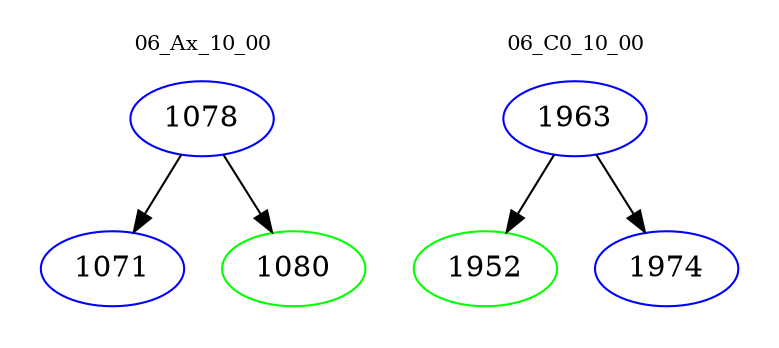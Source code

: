 digraph{
subgraph cluster_0 {
color = white
label = "06_Ax_10_00";
fontsize=10;
T0_1078 [label="1078", color="blue"]
T0_1078 -> T0_1071 [color="black"]
T0_1071 [label="1071", color="blue"]
T0_1078 -> T0_1080 [color="black"]
T0_1080 [label="1080", color="green"]
}
subgraph cluster_1 {
color = white
label = "06_C0_10_00";
fontsize=10;
T1_1963 [label="1963", color="blue"]
T1_1963 -> T1_1952 [color="black"]
T1_1952 [label="1952", color="green"]
T1_1963 -> T1_1974 [color="black"]
T1_1974 [label="1974", color="blue"]
}
}
